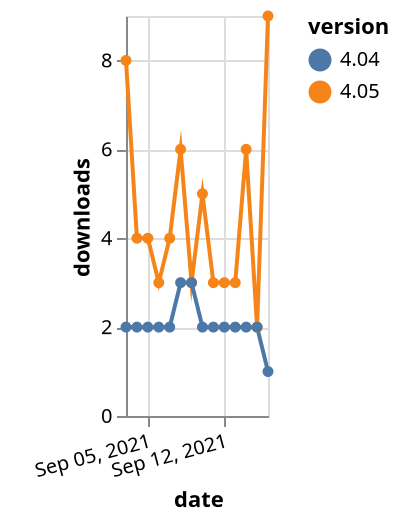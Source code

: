 {"$schema": "https://vega.github.io/schema/vega-lite/v5.json", "description": "A simple bar chart with embedded data.", "data": {"values": [{"date": "2021-09-03", "total": 4215, "delta": 8, "version": "4.05"}, {"date": "2021-09-04", "total": 4219, "delta": 4, "version": "4.05"}, {"date": "2021-09-05", "total": 4223, "delta": 4, "version": "4.05"}, {"date": "2021-09-06", "total": 4226, "delta": 3, "version": "4.05"}, {"date": "2021-09-07", "total": 4230, "delta": 4, "version": "4.05"}, {"date": "2021-09-08", "total": 4236, "delta": 6, "version": "4.05"}, {"date": "2021-09-09", "total": 4239, "delta": 3, "version": "4.05"}, {"date": "2021-09-10", "total": 4244, "delta": 5, "version": "4.05"}, {"date": "2021-09-11", "total": 4247, "delta": 3, "version": "4.05"}, {"date": "2021-09-12", "total": 4250, "delta": 3, "version": "4.05"}, {"date": "2021-09-13", "total": 4253, "delta": 3, "version": "4.05"}, {"date": "2021-09-14", "total": 4259, "delta": 6, "version": "4.05"}, {"date": "2021-09-15", "total": 4261, "delta": 2, "version": "4.05"}, {"date": "2021-09-16", "total": 4270, "delta": 9, "version": "4.05"}, {"date": "2021-09-03", "total": 2293, "delta": 2, "version": "4.04"}, {"date": "2021-09-04", "total": 2295, "delta": 2, "version": "4.04"}, {"date": "2021-09-05", "total": 2297, "delta": 2, "version": "4.04"}, {"date": "2021-09-06", "total": 2299, "delta": 2, "version": "4.04"}, {"date": "2021-09-07", "total": 2301, "delta": 2, "version": "4.04"}, {"date": "2021-09-08", "total": 2304, "delta": 3, "version": "4.04"}, {"date": "2021-09-09", "total": 2307, "delta": 3, "version": "4.04"}, {"date": "2021-09-10", "total": 2309, "delta": 2, "version": "4.04"}, {"date": "2021-09-11", "total": 2311, "delta": 2, "version": "4.04"}, {"date": "2021-09-12", "total": 2313, "delta": 2, "version": "4.04"}, {"date": "2021-09-13", "total": 2315, "delta": 2, "version": "4.04"}, {"date": "2021-09-14", "total": 2317, "delta": 2, "version": "4.04"}, {"date": "2021-09-15", "total": 2319, "delta": 2, "version": "4.04"}, {"date": "2021-09-16", "total": 2320, "delta": 1, "version": "4.04"}]}, "width": "container", "mark": {"type": "line", "point": {"filled": true}}, "encoding": {"x": {"field": "date", "type": "temporal", "timeUnit": "yearmonthdate", "title": "date", "axis": {"labelAngle": -15}}, "y": {"field": "delta", "type": "quantitative", "title": "downloads"}, "color": {"field": "version", "type": "nominal"}, "tooltip": {"field": "delta"}}}